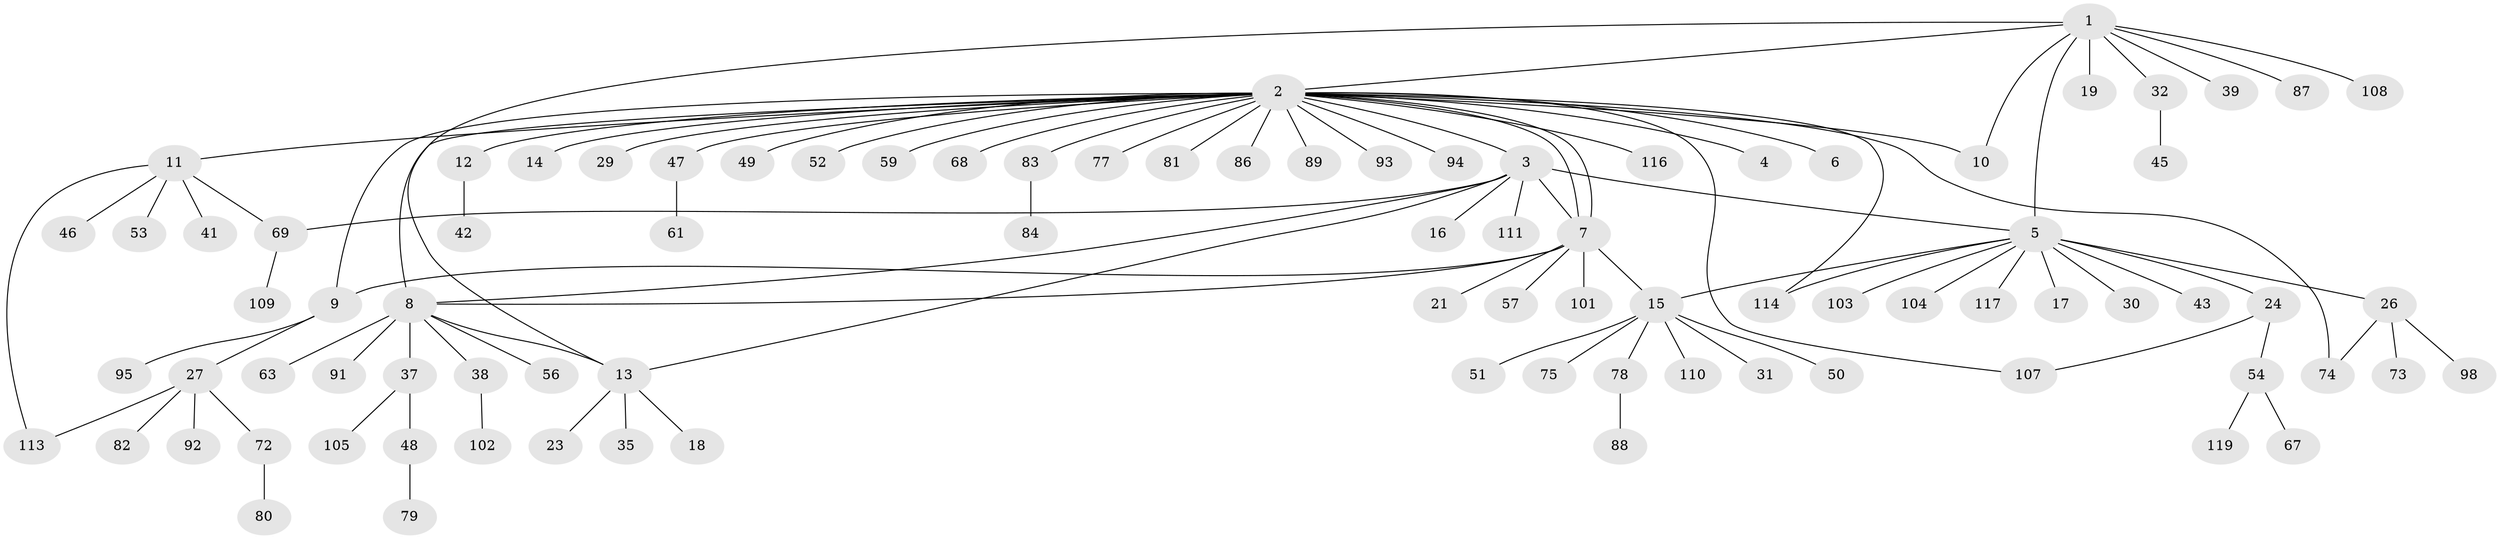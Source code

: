 // Generated by graph-tools (version 1.1) at 2025/51/02/27/25 19:51:59]
// undirected, 90 vertices, 104 edges
graph export_dot {
graph [start="1"]
  node [color=gray90,style=filled];
  1 [super="+66"];
  2 [super="+65"];
  3 [super="+22"];
  4;
  5 [super="+34"];
  6;
  7 [super="+70"];
  8 [super="+33"];
  9 [super="+44"];
  10 [super="+115"];
  11 [super="+25"];
  12 [super="+112"];
  13 [super="+64"];
  14;
  15 [super="+28"];
  16;
  17;
  18;
  19 [super="+20"];
  21 [super="+36"];
  23;
  24 [super="+97"];
  26 [super="+71"];
  27 [super="+60"];
  29 [super="+76"];
  30;
  31;
  32 [super="+62"];
  35;
  37 [super="+40"];
  38 [super="+100"];
  39;
  41;
  42 [super="+85"];
  43;
  45;
  46;
  47;
  48 [super="+55"];
  49;
  50;
  51 [super="+58"];
  52;
  53;
  54;
  56;
  57;
  59;
  61;
  63;
  67;
  68;
  69 [super="+106"];
  72;
  73;
  74 [super="+96"];
  75;
  77;
  78 [super="+99"];
  79;
  80;
  81;
  82;
  83;
  84;
  86 [super="+90"];
  87;
  88;
  89;
  91;
  92;
  93;
  94;
  95;
  98;
  101;
  102;
  103;
  104;
  105;
  107;
  108 [super="+118"];
  109;
  110;
  111;
  113;
  114;
  116;
  117;
  119;
  1 -- 2;
  1 -- 10;
  1 -- 13;
  1 -- 19;
  1 -- 32;
  1 -- 39;
  1 -- 87;
  1 -- 108;
  1 -- 5;
  2 -- 3;
  2 -- 4;
  2 -- 6;
  2 -- 7;
  2 -- 7;
  2 -- 8;
  2 -- 9;
  2 -- 10 [weight=2];
  2 -- 11;
  2 -- 12;
  2 -- 14;
  2 -- 29;
  2 -- 47;
  2 -- 49;
  2 -- 52;
  2 -- 59;
  2 -- 68;
  2 -- 74;
  2 -- 77;
  2 -- 81;
  2 -- 83;
  2 -- 86;
  2 -- 89;
  2 -- 93;
  2 -- 94;
  2 -- 107;
  2 -- 114;
  2 -- 116;
  3 -- 5;
  3 -- 7;
  3 -- 8;
  3 -- 13;
  3 -- 16;
  3 -- 69;
  3 -- 111;
  5 -- 17;
  5 -- 24 [weight=2];
  5 -- 26;
  5 -- 30;
  5 -- 43;
  5 -- 103;
  5 -- 104;
  5 -- 114;
  5 -- 117;
  5 -- 15;
  7 -- 15;
  7 -- 21;
  7 -- 57;
  7 -- 101;
  7 -- 8;
  7 -- 9;
  8 -- 13;
  8 -- 38;
  8 -- 91;
  8 -- 37;
  8 -- 56;
  8 -- 63;
  9 -- 27;
  9 -- 95;
  11 -- 41;
  11 -- 46;
  11 -- 53;
  11 -- 69;
  11 -- 113;
  12 -- 42;
  13 -- 18;
  13 -- 23;
  13 -- 35;
  15 -- 31;
  15 -- 50;
  15 -- 51;
  15 -- 78;
  15 -- 75;
  15 -- 110;
  24 -- 54;
  24 -- 107;
  26 -- 73;
  26 -- 98;
  26 -- 74;
  27 -- 113;
  27 -- 72;
  27 -- 82;
  27 -- 92;
  32 -- 45;
  37 -- 105;
  37 -- 48;
  38 -- 102;
  47 -- 61;
  48 -- 79;
  54 -- 67;
  54 -- 119;
  69 -- 109;
  72 -- 80;
  78 -- 88;
  83 -- 84;
}
